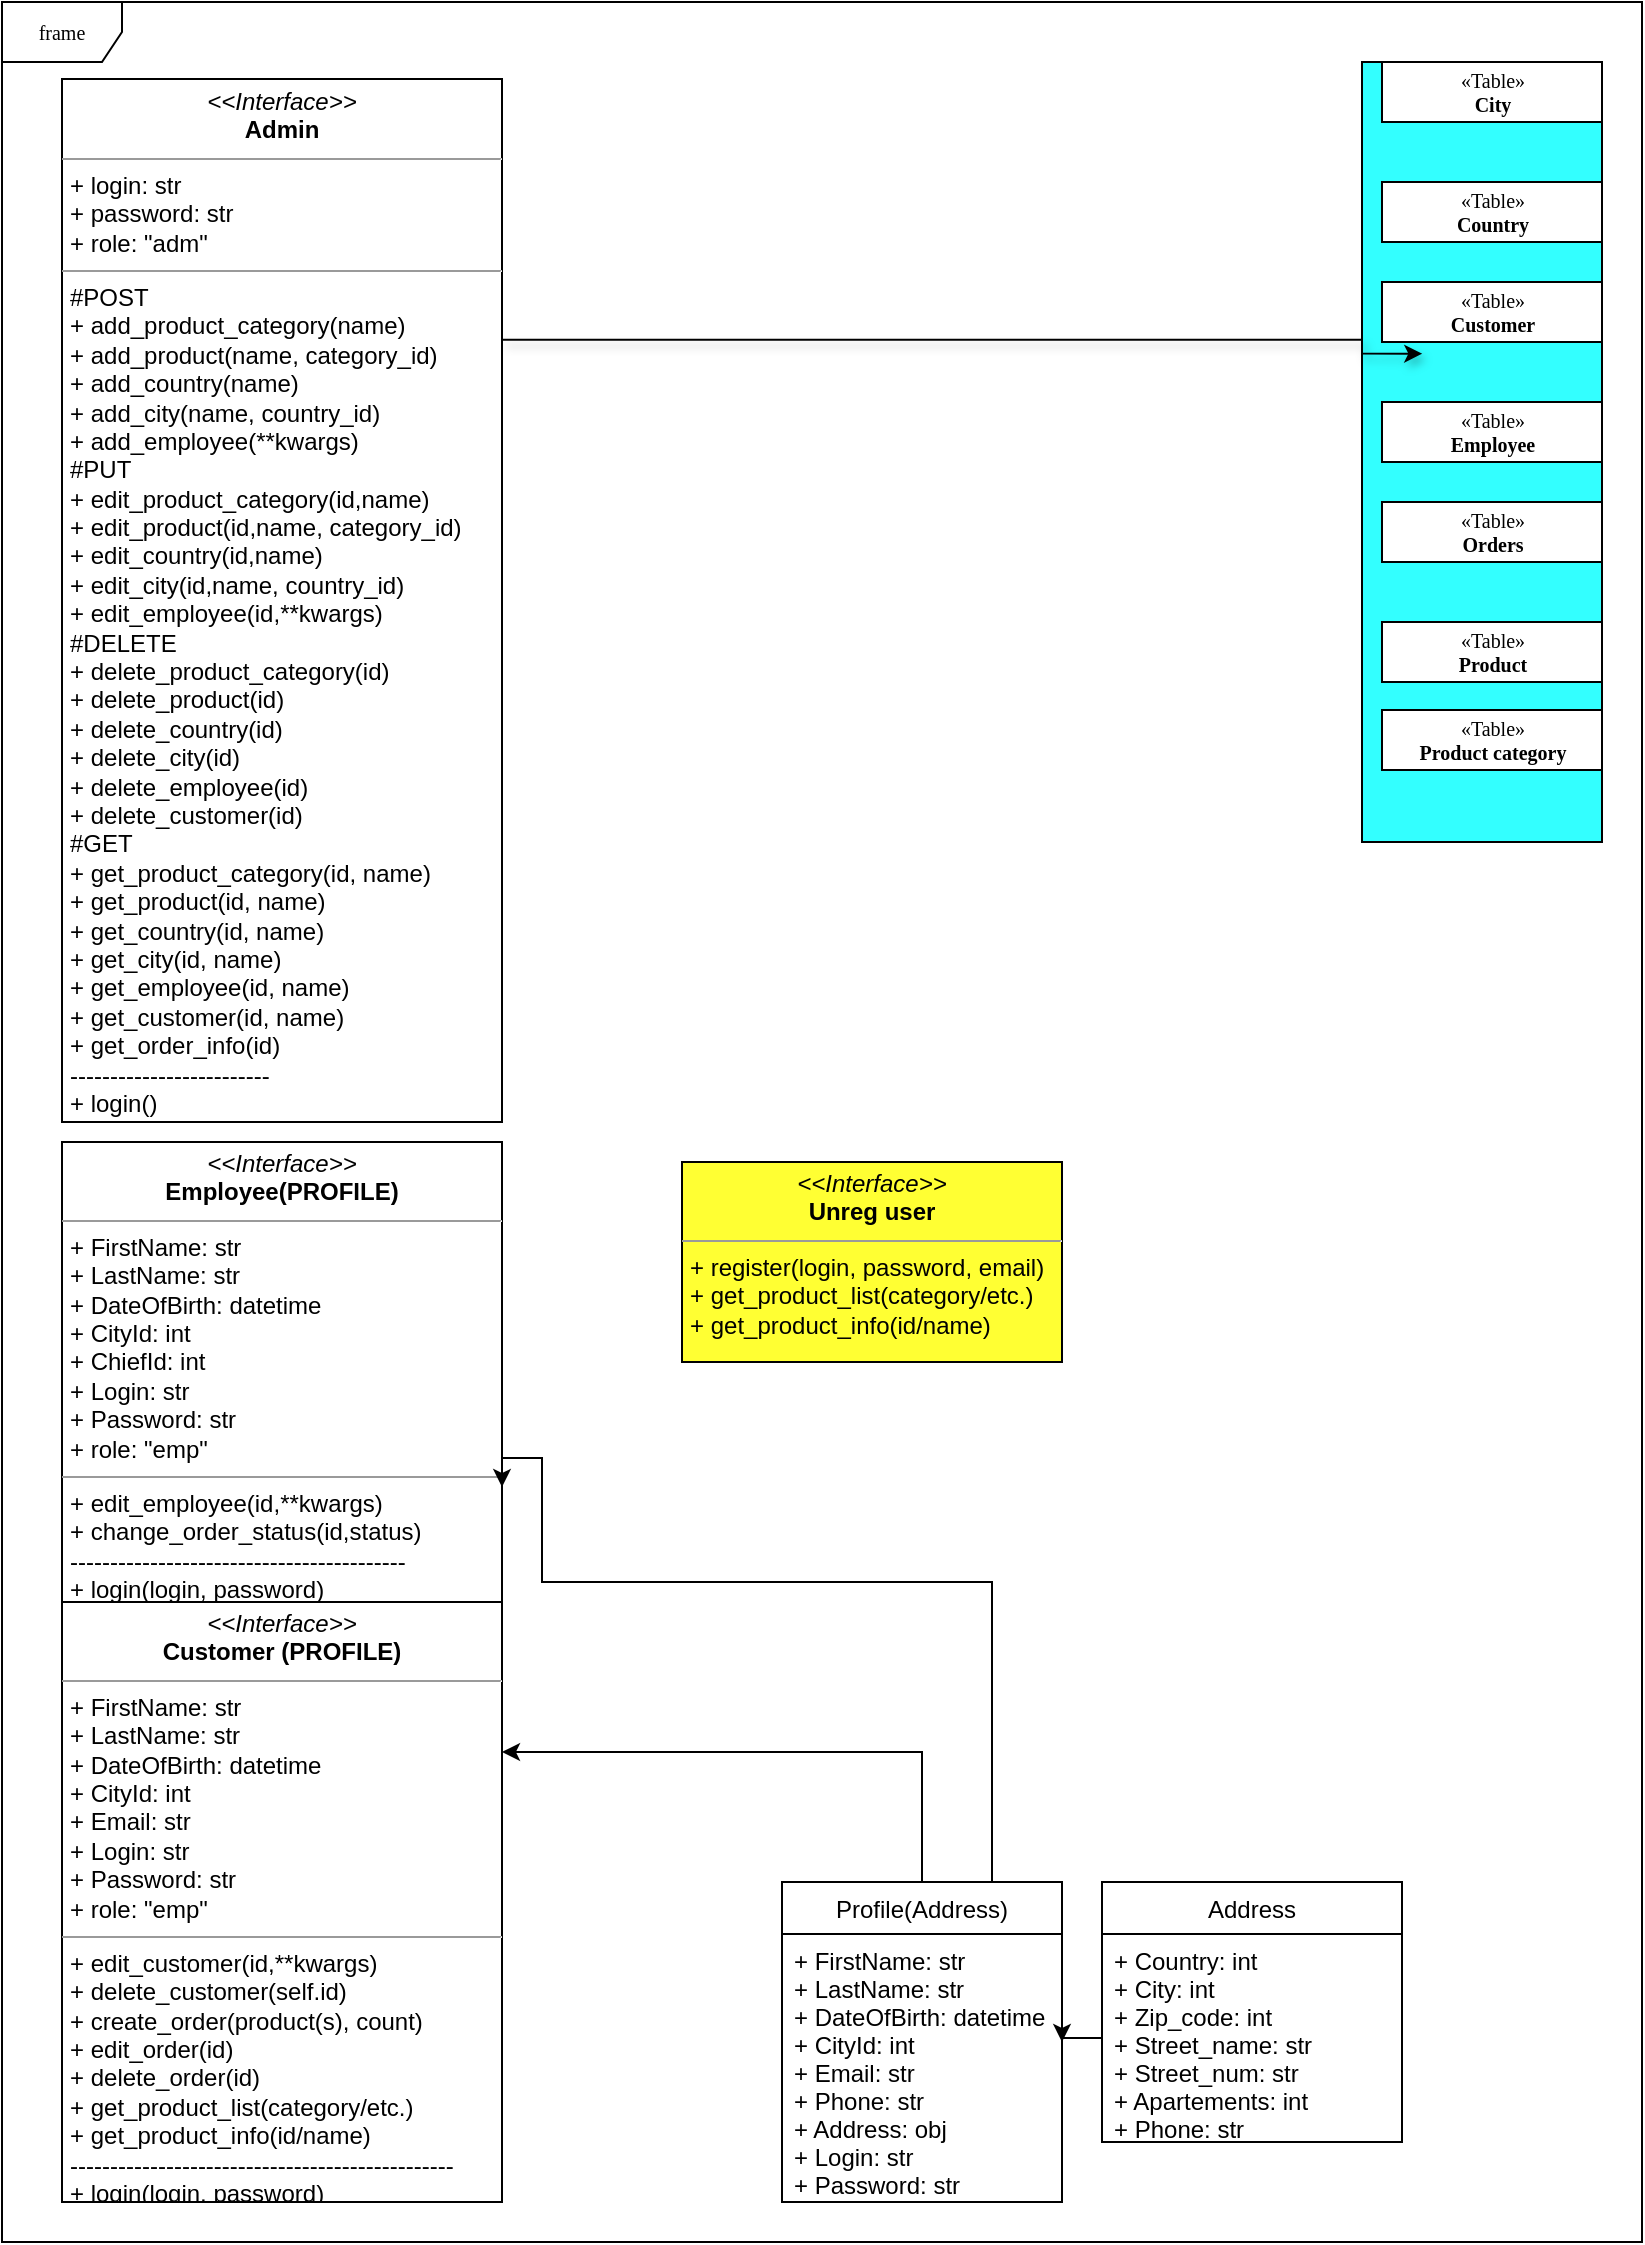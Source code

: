 <mxfile version="15.7.0" type="google"><diagram name="Page-1" id="c4acf3e9-155e-7222-9cf6-157b1a14988f"><mxGraphModel dx="968" dy="2044" grid="1" gridSize="10" guides="1" tooltips="1" connect="1" arrows="1" fold="1" page="1" pageScale="1" pageWidth="850" pageHeight="1100" background="none" math="0" shadow="0"><root><mxCell id="0"/><mxCell id="1" parent="0"/><mxCell id="iv3LLw_UXiUesxvHO1bX-21" value="" style="rounded=0;whiteSpace=wrap;html=1;fillColor=#33FFFF;" vertex="1" parent="1"><mxGeometry x="730" width="120" height="390" as="geometry"/></mxCell><mxCell id="17acba5748e5396b-1" value="frame" style="shape=umlFrame;whiteSpace=wrap;html=1;rounded=0;shadow=0;comic=0;labelBackgroundColor=none;strokeWidth=1;fontFamily=Verdana;fontSize=10;align=center;" parent="1" vertex="1"><mxGeometry x="50" y="-30" width="820" height="1120" as="geometry"/></mxCell><mxCell id="5d2195bd80daf111-11" value="&lt;p style=&quot;margin: 0px ; margin-top: 4px ; text-align: center&quot;&gt;&lt;i&gt;&amp;lt;&amp;lt;Interface&amp;gt;&amp;gt;&lt;/i&gt;&lt;br&gt;&lt;b&gt;Unreg user&lt;/b&gt;&lt;/p&gt;&lt;hr size=&quot;1&quot;&gt;&lt;p style=&quot;margin: 0px ; margin-left: 4px&quot;&gt;+ register(login, password, email)&lt;/p&gt;&lt;p style=&quot;margin: 0px ; margin-left: 4px&quot;&gt;+ get_product_list(category/etc.)&lt;/p&gt;&lt;p style=&quot;margin: 0px ; margin-left: 4px&quot;&gt;+ get_product_info(id/name)&lt;/p&gt;" style="verticalAlign=top;align=left;overflow=fill;fontSize=12;fontFamily=Helvetica;html=1;rounded=0;shadow=0;comic=0;labelBackgroundColor=none;strokeWidth=1;fillColor=#FFFF33;" parent="1" vertex="1"><mxGeometry x="390" y="550" width="190" height="100" as="geometry"/></mxCell><mxCell id="5d2195bd80daf111-17" value="«Table»&lt;br&gt;&lt;b&gt;City&lt;/b&gt;" style="html=1;rounded=0;shadow=0;comic=0;labelBackgroundColor=none;strokeWidth=1;fontFamily=Verdana;fontSize=10;align=center;" parent="1" vertex="1"><mxGeometry x="740" width="110" height="30" as="geometry"/></mxCell><mxCell id="iv3LLw_UXiUesxvHO1bX-22" style="edgeStyle=orthogonalEdgeStyle;rounded=0;orthogonalLoop=1;jettySize=auto;html=1;exitX=1;exitY=0.25;exitDx=0;exitDy=0;entryX=0.866;entryY=0.157;entryDx=0;entryDy=0;entryPerimeter=0;shadow=1;" edge="1" parent="1" source="5d2195bd80daf111-18" target="17acba5748e5396b-1"><mxGeometry relative="1" as="geometry"><Array as="points"><mxPoint x="730" y="139"/></Array></mxGeometry></mxCell><mxCell id="5d2195bd80daf111-18" value="&lt;p style=&quot;margin: 0px ; margin-top: 4px ; text-align: center&quot;&gt;&lt;i&gt;&amp;lt;&amp;lt;Interface&amp;gt;&amp;gt;&lt;/i&gt;&lt;br&gt;&lt;b&gt;Admin&lt;/b&gt;&lt;/p&gt;&lt;hr size=&quot;1&quot;&gt;&lt;p style=&quot;margin: 0px ; margin-left: 4px&quot;&gt;+ login: str&lt;br&gt;+ password: str&lt;/p&gt;&lt;p style=&quot;margin: 0px ; margin-left: 4px&quot;&gt;+ role: &quot;adm&quot;&lt;/p&gt;&lt;hr size=&quot;1&quot;&gt;&lt;p style=&quot;margin: 0px ; margin-left: 4px&quot;&gt;#POST&lt;/p&gt;&lt;p style=&quot;margin: 0px ; margin-left: 4px&quot;&gt;+ add_product_category(name)&lt;/p&gt;&lt;p style=&quot;margin: 0px ; margin-left: 4px&quot;&gt;+ add_product(name, category_id)&lt;/p&gt;&lt;p style=&quot;margin: 0px ; margin-left: 4px&quot;&gt;+ add_country(name)&lt;/p&gt;&lt;p style=&quot;margin: 0px ; margin-left: 4px&quot;&gt;+ add_city(name, country_id)&lt;/p&gt;&lt;p style=&quot;margin: 0px ; margin-left: 4px&quot;&gt;+ add_employee(**kwargs)&lt;/p&gt;&lt;p style=&quot;margin: 0px ; margin-left: 4px&quot;&gt;#PUT&lt;/p&gt;&lt;p style=&quot;margin: 0px 0px 0px 4px&quot;&gt;+ edit_product_category(id,name)&lt;/p&gt;&lt;p style=&quot;margin: 0px 0px 0px 4px&quot;&gt;+ edit_product(id,name, category_id)&lt;/p&gt;&lt;p style=&quot;margin: 0px 0px 0px 4px&quot;&gt;+ edit_country(id,name)&lt;/p&gt;&lt;p style=&quot;margin: 0px 0px 0px 4px&quot;&gt;+ edit_city(id,name, country_id)&lt;/p&gt;&lt;p style=&quot;margin: 0px 0px 0px 4px&quot;&gt;+ edit_employee(id,**kwargs)&lt;/p&gt;&lt;p style=&quot;margin: 0px ; margin-left: 4px&quot;&gt;#DELETE&lt;/p&gt;&lt;p style=&quot;margin: 0px 0px 0px 4px&quot;&gt;+ delete_product_category(id)&lt;/p&gt;&lt;p style=&quot;margin: 0px 0px 0px 4px&quot;&gt;+ delete_product(id)&lt;/p&gt;&lt;p style=&quot;margin: 0px 0px 0px 4px&quot;&gt;+ delete_country(id)&lt;/p&gt;&lt;p style=&quot;margin: 0px 0px 0px 4px&quot;&gt;+ delete_city(id)&lt;/p&gt;&lt;p style=&quot;margin: 0px 0px 0px 4px&quot;&gt;+ delete_employee(id)&lt;/p&gt;&lt;p style=&quot;margin: 0px 0px 0px 4px&quot;&gt;+ delete_customer(id)&lt;br&gt;&lt;/p&gt;&lt;p style=&quot;margin: 0px ; margin-left: 4px&quot;&gt;#GET&lt;/p&gt;&lt;p style=&quot;margin: 0px 0px 0px 4px&quot;&gt;+ get_product_category(id, name)&lt;/p&gt;&lt;p style=&quot;margin: 0px 0px 0px 4px&quot;&gt;+ get_product(id, name)&lt;/p&gt;&lt;p style=&quot;margin: 0px 0px 0px 4px&quot;&gt;+ get_country(id, name)&lt;/p&gt;&lt;p style=&quot;margin: 0px 0px 0px 4px&quot;&gt;+ get_city(id, name)&lt;/p&gt;&lt;p style=&quot;margin: 0px 0px 0px 4px&quot;&gt;+ get_employee(id, name)&lt;/p&gt;&lt;p style=&quot;margin: 0px 0px 0px 4px&quot;&gt;+ get_customer(id, name)&lt;/p&gt;&lt;p style=&quot;margin: 0px 0px 0px 4px&quot;&gt;+ get_order_info(id)&lt;/p&gt;&lt;p style=&quot;margin: 0px 0px 0px 4px&quot;&gt;-------------------------&lt;/p&gt;&lt;p style=&quot;margin: 0px 0px 0px 4px&quot;&gt;+ login()&lt;/p&gt;" style="verticalAlign=top;align=left;overflow=fill;fontSize=12;fontFamily=Helvetica;html=1;rounded=0;shadow=0;comic=0;labelBackgroundColor=none;strokeWidth=1" parent="1" vertex="1"><mxGeometry x="80" y="8.5" width="220" height="521.5" as="geometry"/></mxCell><mxCell id="5d2195bd80daf111-19" value="&lt;p style=&quot;margin: 0px ; margin-top: 4px ; text-align: center&quot;&gt;&lt;i&gt;&amp;lt;&amp;lt;Interface&amp;gt;&amp;gt;&lt;/i&gt;&lt;br&gt;&lt;b&gt;Employee(PROFILE)&lt;/b&gt;&lt;/p&gt;&lt;hr size=&quot;1&quot;&gt;&lt;p style=&quot;margin: 0px ; margin-left: 4px&quot;&gt;+ FirstName: str&lt;br&gt;+ LastName: str&lt;/p&gt;&lt;p style=&quot;margin: 0px ; margin-left: 4px&quot;&gt;+ DateOfBirth: datetime&lt;/p&gt;&lt;p style=&quot;margin: 0px ; margin-left: 4px&quot;&gt;+ CityId: int&lt;/p&gt;&lt;p style=&quot;margin: 0px ; margin-left: 4px&quot;&gt;+ ChiefId: int&lt;/p&gt;&lt;p style=&quot;margin: 0px ; margin-left: 4px&quot;&gt;+ Login: str&lt;/p&gt;&lt;p style=&quot;margin: 0px ; margin-left: 4px&quot;&gt;+ Password: str&lt;/p&gt;&lt;p style=&quot;margin: 0px ; margin-left: 4px&quot;&gt;+ role: &quot;emp&quot;&lt;/p&gt;&lt;hr size=&quot;1&quot;&gt;&lt;p style=&quot;margin: 0px 0px 0px 4px&quot;&gt;+ edit_employee(id,**kwargs)&lt;/p&gt;&lt;div&gt;&lt;p style=&quot;margin: 0px 0px 0px 4px&quot;&gt;+ change_order_status(id,status)&lt;/p&gt;&lt;p style=&quot;margin: 0px 0px 0px 4px&quot;&gt;------------------------------------------&lt;/p&gt;&lt;p style=&quot;margin: 0px 0px 0px 4px&quot;&gt;+ login(login, password)&lt;/p&gt;&lt;/div&gt;&lt;div&gt;&lt;br&gt;&lt;/div&gt;" style="verticalAlign=top;align=left;overflow=fill;fontSize=12;fontFamily=Helvetica;html=1;rounded=0;shadow=0;comic=0;labelBackgroundColor=none;strokeWidth=1" parent="1" vertex="1"><mxGeometry x="80" y="540" width="220" height="230" as="geometry"/></mxCell><mxCell id="5d2195bd80daf111-20" value="&lt;p style=&quot;margin: 0px ; margin-top: 4px ; text-align: center&quot;&gt;&lt;i&gt;&amp;lt;&amp;lt;Interface&amp;gt;&amp;gt;&lt;/i&gt;&lt;br&gt;&lt;b&gt;Customer (PROFILE)&lt;/b&gt;&lt;/p&gt;&lt;hr size=&quot;1&quot;&gt;&lt;p style=&quot;margin: 0px 0px 0px 4px&quot;&gt;+ FirstName: str&lt;br&gt;+ LastName: str&lt;/p&gt;&lt;p style=&quot;margin: 0px 0px 0px 4px&quot;&gt;+ DateOfBirth: datetime&lt;/p&gt;&lt;p style=&quot;margin: 0px 0px 0px 4px&quot;&gt;+ CityId: int&lt;/p&gt;&lt;p style=&quot;margin: 0px 0px 0px 4px&quot;&gt;+ Email: str&lt;/p&gt;&lt;p style=&quot;margin: 0px 0px 0px 4px&quot;&gt;+ Login: str&lt;/p&gt;&lt;p style=&quot;margin: 0px 0px 0px 4px&quot;&gt;+ Password: str&lt;/p&gt;&lt;p style=&quot;margin: 0px 0px 0px 4px&quot;&gt;+ role: &quot;emp&quot;&lt;/p&gt;&lt;hr size=&quot;1&quot;&gt;&lt;p style=&quot;margin: 0px ; margin-left: 4px&quot;&gt;+ edit_customer(id,**kwargs)&lt;/p&gt;&lt;p style=&quot;margin: 0px ; margin-left: 4px&quot;&gt;+ delete_customer(self.id)&lt;br&gt;+ create_order(product(s), count)&lt;/p&gt;&lt;p style=&quot;margin: 0px ; margin-left: 4px&quot;&gt;+ edit_order(id)&lt;/p&gt;&lt;p style=&quot;margin: 0px ; margin-left: 4px&quot;&gt;+ delete_order(id)&lt;/p&gt;&lt;p style=&quot;margin: 0px ; margin-left: 4px&quot;&gt;+ get_product_list(category/etc.)&lt;/p&gt;&lt;p style=&quot;margin: 0px ; margin-left: 4px&quot;&gt;+ get_product_info(id/name)&lt;/p&gt;&lt;p style=&quot;margin: 0px ; margin-left: 4px&quot;&gt;------------------------------------------------&lt;/p&gt;&lt;p style=&quot;margin: 0px ; margin-left: 4px&quot;&gt;+ login(login, password)&lt;/p&gt;" style="verticalAlign=top;align=left;overflow=fill;fontSize=12;fontFamily=Helvetica;html=1;rounded=0;shadow=0;comic=0;labelBackgroundColor=none;strokeWidth=1" parent="1" vertex="1"><mxGeometry x="80" y="770" width="220" height="300" as="geometry"/></mxCell><mxCell id="iv3LLw_UXiUesxvHO1bX-2" value="«Table»&lt;br&gt;&lt;b&gt;Country&lt;/b&gt;" style="html=1;rounded=0;shadow=0;comic=0;labelBackgroundColor=none;strokeWidth=1;fontFamily=Verdana;fontSize=10;align=center;" vertex="1" parent="1"><mxGeometry x="740" y="60" width="110" height="30" as="geometry"/></mxCell><mxCell id="iv3LLw_UXiUesxvHO1bX-3" value="«Table»&lt;br&gt;&lt;b&gt;Customer&lt;/b&gt;" style="html=1;rounded=0;shadow=0;comic=0;labelBackgroundColor=none;strokeWidth=1;fontFamily=Verdana;fontSize=10;align=center;" vertex="1" parent="1"><mxGeometry x="740" y="110" width="110" height="30" as="geometry"/></mxCell><mxCell id="iv3LLw_UXiUesxvHO1bX-4" value="«Table»&lt;br&gt;&lt;b&gt;Employee&lt;/b&gt;" style="html=1;rounded=0;shadow=0;comic=0;labelBackgroundColor=none;strokeWidth=1;fontFamily=Verdana;fontSize=10;align=center;" vertex="1" parent="1"><mxGeometry x="740" y="170" width="110" height="30" as="geometry"/></mxCell><mxCell id="iv3LLw_UXiUesxvHO1bX-5" value="«Table»&lt;br&gt;&lt;b&gt;Orders&lt;/b&gt;" style="html=1;rounded=0;shadow=0;comic=0;labelBackgroundColor=none;strokeWidth=1;fontFamily=Verdana;fontSize=10;align=center;" vertex="1" parent="1"><mxGeometry x="740" y="220" width="110" height="30" as="geometry"/></mxCell><mxCell id="iv3LLw_UXiUesxvHO1bX-6" value="«Table»&lt;br&gt;&lt;b&gt;Product&lt;/b&gt;" style="html=1;rounded=0;shadow=0;comic=0;labelBackgroundColor=none;strokeWidth=1;fontFamily=Verdana;fontSize=10;align=center;" vertex="1" parent="1"><mxGeometry x="740" y="280" width="110" height="30" as="geometry"/></mxCell><mxCell id="iv3LLw_UXiUesxvHO1bX-7" value="«Table»&lt;br&gt;&lt;b&gt;Product category&lt;/b&gt;" style="html=1;rounded=0;shadow=0;comic=0;labelBackgroundColor=none;strokeWidth=1;fontFamily=Verdana;fontSize=10;align=center;" vertex="1" parent="1"><mxGeometry x="740" y="324" width="110" height="30" as="geometry"/></mxCell><mxCell id="iv3LLw_UXiUesxvHO1bX-15" style="edgeStyle=orthogonalEdgeStyle;rounded=0;orthogonalLoop=1;jettySize=auto;html=1;exitX=0.75;exitY=0;exitDx=0;exitDy=0;entryX=1;entryY=0.75;entryDx=0;entryDy=0;" edge="1" parent="1" source="iv3LLw_UXiUesxvHO1bX-11" target="5d2195bd80daf111-19"><mxGeometry relative="1" as="geometry"><Array as="points"><mxPoint x="545" y="760"/><mxPoint x="320" y="760"/><mxPoint x="320" y="698"/></Array></mxGeometry></mxCell><mxCell id="iv3LLw_UXiUesxvHO1bX-16" style="edgeStyle=orthogonalEdgeStyle;rounded=0;orthogonalLoop=1;jettySize=auto;html=1;exitX=0.5;exitY=0;exitDx=0;exitDy=0;entryX=1;entryY=0.25;entryDx=0;entryDy=0;" edge="1" parent="1" source="iv3LLw_UXiUesxvHO1bX-11" target="5d2195bd80daf111-20"><mxGeometry relative="1" as="geometry"/></mxCell><mxCell id="iv3LLw_UXiUesxvHO1bX-11" value="Profile(Address)" style="swimlane;fontStyle=0;childLayout=stackLayout;horizontal=1;startSize=26;fillColor=none;horizontalStack=0;resizeParent=1;resizeParentMax=0;resizeLast=0;collapsible=1;marginBottom=0;" vertex="1" parent="1"><mxGeometry x="440" y="910" width="140" height="160" as="geometry"/></mxCell><mxCell id="iv3LLw_UXiUesxvHO1bX-12" value="+ FirstName: str&#10;+ LastName: str&#10;+ DateOfBirth: datetime&#10;+ CityId: int&#10;+ Email: str&#10;+ Phone: str&#10;+ Address: obj&#10;+ Login: str&#10;+ Password: str" style="text;strokeColor=none;fillColor=none;align=left;verticalAlign=top;spacingLeft=4;spacingRight=4;overflow=hidden;rotatable=0;points=[[0,0.5],[1,0.5]];portConstraint=eastwest;" vertex="1" parent="iv3LLw_UXiUesxvHO1bX-11"><mxGeometry y="26" width="140" height="134" as="geometry"/></mxCell><mxCell id="iv3LLw_UXiUesxvHO1bX-17" value="Address" style="swimlane;fontStyle=0;childLayout=stackLayout;horizontal=1;startSize=26;fillColor=none;horizontalStack=0;resizeParent=1;resizeParentMax=0;resizeLast=0;collapsible=1;marginBottom=0;" vertex="1" parent="1"><mxGeometry x="600" y="910" width="150" height="130" as="geometry"/></mxCell><mxCell id="iv3LLw_UXiUesxvHO1bX-18" value="+ Country: int&#10;+ City: int&#10;+ Zip_code: int&#10;+ Street_name: str&#10;+ Street_num: str&#10;+ Apartements: int&#10;+ Phone: str" style="text;strokeColor=none;fillColor=none;align=left;verticalAlign=top;spacingLeft=4;spacingRight=4;overflow=hidden;rotatable=0;points=[[0,0.5],[1,0.5]];portConstraint=eastwest;" vertex="1" parent="iv3LLw_UXiUesxvHO1bX-17"><mxGeometry y="26" width="150" height="104" as="geometry"/></mxCell><mxCell id="iv3LLw_UXiUesxvHO1bX-19" style="edgeStyle=orthogonalEdgeStyle;rounded=0;orthogonalLoop=1;jettySize=auto;html=1;exitX=0;exitY=0.5;exitDx=0;exitDy=0;entryX=1;entryY=0.5;entryDx=0;entryDy=0;" edge="1" parent="1" source="iv3LLw_UXiUesxvHO1bX-18" target="iv3LLw_UXiUesxvHO1bX-11"><mxGeometry relative="1" as="geometry"/></mxCell></root></mxGraphModel></diagram></mxfile>